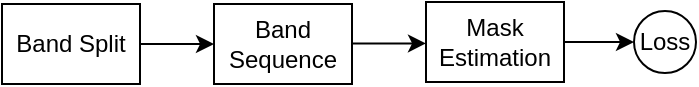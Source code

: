 <mxfile>
    <diagram id="2d38cY8FLGBOjqEzuytp" name="Page-1">
        <mxGraphModel dx="441" dy="215" grid="1" gridSize="10" guides="1" tooltips="1" connect="1" arrows="1" fold="1" page="1" pageScale="1" pageWidth="850" pageHeight="1100" math="1" shadow="0">
            <root>
                <mxCell id="0"/>
                <mxCell id="1" parent="0"/>
                <mxCell id="40" style="edgeStyle=none;html=1;fontFamily=Times New Roman;" parent="1" source="2" edge="1">
                    <mxGeometry relative="1" as="geometry">
                        <mxPoint x="260" y="340" as="targetPoint"/>
                    </mxGeometry>
                </mxCell>
                <mxCell id="2" value="Band Split" style="whiteSpace=wrap;html=1;" parent="1" vertex="1">
                    <mxGeometry x="154" y="320" width="69" height="40" as="geometry"/>
                </mxCell>
                <mxCell id="45" value="Band Sequence" style="whiteSpace=wrap;html=1;" parent="1" vertex="1">
                    <mxGeometry x="260" y="320" width="69" height="40" as="geometry"/>
                </mxCell>
                <mxCell id="49" style="edgeStyle=none;html=1;" edge="1" parent="1" source="46" target="48">
                    <mxGeometry relative="1" as="geometry"/>
                </mxCell>
                <mxCell id="46" value="Mask Estimation" style="whiteSpace=wrap;html=1;" parent="1" vertex="1">
                    <mxGeometry x="366" y="319" width="69" height="40" as="geometry"/>
                </mxCell>
                <mxCell id="47" style="edgeStyle=none;html=1;fontFamily=Times New Roman;" parent="1" edge="1">
                    <mxGeometry relative="1" as="geometry">
                        <mxPoint x="329" y="339.71" as="sourcePoint"/>
                        <mxPoint x="366" y="339.71" as="targetPoint"/>
                    </mxGeometry>
                </mxCell>
                <mxCell id="48" value="Loss" style="ellipse;whiteSpace=wrap;html=1;" vertex="1" parent="1">
                    <mxGeometry x="470" y="323.5" width="31" height="31" as="geometry"/>
                </mxCell>
            </root>
        </mxGraphModel>
    </diagram>
</mxfile>